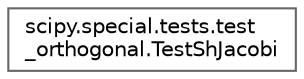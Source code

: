 digraph "Graphical Class Hierarchy"
{
 // LATEX_PDF_SIZE
  bgcolor="transparent";
  edge [fontname=Helvetica,fontsize=10,labelfontname=Helvetica,labelfontsize=10];
  node [fontname=Helvetica,fontsize=10,shape=box,height=0.2,width=0.4];
  rankdir="LR";
  Node0 [id="Node000000",label="scipy.special.tests.test\l_orthogonal.TestShJacobi",height=0.2,width=0.4,color="grey40", fillcolor="white", style="filled",URL="$dc/d59/classscipy_1_1special_1_1tests_1_1test__orthogonal_1_1TestShJacobi.html",tooltip=" "];
}
